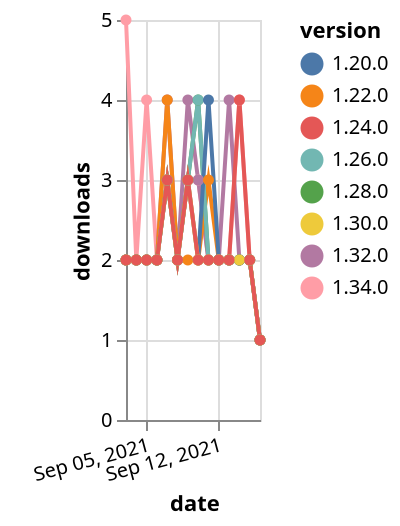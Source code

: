 {"$schema": "https://vega.github.io/schema/vega-lite/v5.json", "description": "A simple bar chart with embedded data.", "data": {"values": [{"date": "2021-09-03", "total": 228, "delta": 5, "version": "1.34.0"}, {"date": "2021-09-04", "total": 230, "delta": 2, "version": "1.34.0"}, {"date": "2021-09-05", "total": 234, "delta": 4, "version": "1.34.0"}, {"date": "2021-09-06", "total": 236, "delta": 2, "version": "1.34.0"}, {"date": "2021-09-07", "total": 239, "delta": 3, "version": "1.34.0"}, {"date": "2021-09-08", "total": 241, "delta": 2, "version": "1.34.0"}, {"date": "2021-09-09", "total": 244, "delta": 3, "version": "1.34.0"}, {"date": "2021-09-10", "total": 247, "delta": 3, "version": "1.34.0"}, {"date": "2021-09-11", "total": 249, "delta": 2, "version": "1.34.0"}, {"date": "2021-09-12", "total": 251, "delta": 2, "version": "1.34.0"}, {"date": "2021-09-13", "total": 253, "delta": 2, "version": "1.34.0"}, {"date": "2021-09-14", "total": 257, "delta": 4, "version": "1.34.0"}, {"date": "2021-09-15", "total": 259, "delta": 2, "version": "1.34.0"}, {"date": "2021-09-16", "total": 260, "delta": 1, "version": "1.34.0"}, {"date": "2021-09-03", "total": 707, "delta": 2, "version": "1.32.0"}, {"date": "2021-09-04", "total": 709, "delta": 2, "version": "1.32.0"}, {"date": "2021-09-05", "total": 711, "delta": 2, "version": "1.32.0"}, {"date": "2021-09-06", "total": 713, "delta": 2, "version": "1.32.0"}, {"date": "2021-09-07", "total": 717, "delta": 4, "version": "1.32.0"}, {"date": "2021-09-08", "total": 719, "delta": 2, "version": "1.32.0"}, {"date": "2021-09-09", "total": 723, "delta": 4, "version": "1.32.0"}, {"date": "2021-09-10", "total": 726, "delta": 3, "version": "1.32.0"}, {"date": "2021-09-11", "total": 728, "delta": 2, "version": "1.32.0"}, {"date": "2021-09-12", "total": 730, "delta": 2, "version": "1.32.0"}, {"date": "2021-09-13", "total": 734, "delta": 4, "version": "1.32.0"}, {"date": "2021-09-14", "total": 736, "delta": 2, "version": "1.32.0"}, {"date": "2021-09-15", "total": 738, "delta": 2, "version": "1.32.0"}, {"date": "2021-09-16", "total": 739, "delta": 1, "version": "1.32.0"}, {"date": "2021-09-03", "total": 2449, "delta": 2, "version": "1.22.0"}, {"date": "2021-09-04", "total": 2451, "delta": 2, "version": "1.22.0"}, {"date": "2021-09-05", "total": 2453, "delta": 2, "version": "1.22.0"}, {"date": "2021-09-06", "total": 2455, "delta": 2, "version": "1.22.0"}, {"date": "2021-09-07", "total": 2459, "delta": 4, "version": "1.22.0"}, {"date": "2021-09-08", "total": 2461, "delta": 2, "version": "1.22.0"}, {"date": "2021-09-09", "total": 2463, "delta": 2, "version": "1.22.0"}, {"date": "2021-09-10", "total": 2465, "delta": 2, "version": "1.22.0"}, {"date": "2021-09-11", "total": 2468, "delta": 3, "version": "1.22.0"}, {"date": "2021-09-12", "total": 2470, "delta": 2, "version": "1.22.0"}, {"date": "2021-09-13", "total": 2472, "delta": 2, "version": "1.22.0"}, {"date": "2021-09-14", "total": 2474, "delta": 2, "version": "1.22.0"}, {"date": "2021-09-15", "total": 2476, "delta": 2, "version": "1.22.0"}, {"date": "2021-09-16", "total": 2477, "delta": 1, "version": "1.22.0"}, {"date": "2021-09-03", "total": 1472, "delta": 2, "version": "1.28.0"}, {"date": "2021-09-04", "total": 1474, "delta": 2, "version": "1.28.0"}, {"date": "2021-09-05", "total": 1476, "delta": 2, "version": "1.28.0"}, {"date": "2021-09-06", "total": 1478, "delta": 2, "version": "1.28.0"}, {"date": "2021-09-07", "total": 1481, "delta": 3, "version": "1.28.0"}, {"date": "2021-09-08", "total": 1483, "delta": 2, "version": "1.28.0"}, {"date": "2021-09-09", "total": 1486, "delta": 3, "version": "1.28.0"}, {"date": "2021-09-10", "total": 1490, "delta": 4, "version": "1.28.0"}, {"date": "2021-09-11", "total": 1492, "delta": 2, "version": "1.28.0"}, {"date": "2021-09-12", "total": 1494, "delta": 2, "version": "1.28.0"}, {"date": "2021-09-13", "total": 1496, "delta": 2, "version": "1.28.0"}, {"date": "2021-09-14", "total": 1498, "delta": 2, "version": "1.28.0"}, {"date": "2021-09-15", "total": 1500, "delta": 2, "version": "1.28.0"}, {"date": "2021-09-16", "total": 1501, "delta": 1, "version": "1.28.0"}, {"date": "2021-09-03", "total": 1674, "delta": 2, "version": "1.26.0"}, {"date": "2021-09-04", "total": 1676, "delta": 2, "version": "1.26.0"}, {"date": "2021-09-05", "total": 1678, "delta": 2, "version": "1.26.0"}, {"date": "2021-09-06", "total": 1680, "delta": 2, "version": "1.26.0"}, {"date": "2021-09-07", "total": 1683, "delta": 3, "version": "1.26.0"}, {"date": "2021-09-08", "total": 1685, "delta": 2, "version": "1.26.0"}, {"date": "2021-09-09", "total": 1688, "delta": 3, "version": "1.26.0"}, {"date": "2021-09-10", "total": 1692, "delta": 4, "version": "1.26.0"}, {"date": "2021-09-11", "total": 1694, "delta": 2, "version": "1.26.0"}, {"date": "2021-09-12", "total": 1696, "delta": 2, "version": "1.26.0"}, {"date": "2021-09-13", "total": 1698, "delta": 2, "version": "1.26.0"}, {"date": "2021-09-14", "total": 1700, "delta": 2, "version": "1.26.0"}, {"date": "2021-09-15", "total": 1702, "delta": 2, "version": "1.26.0"}, {"date": "2021-09-16", "total": 1703, "delta": 1, "version": "1.26.0"}, {"date": "2021-09-03", "total": 2397, "delta": 2, "version": "1.20.0"}, {"date": "2021-09-04", "total": 2399, "delta": 2, "version": "1.20.0"}, {"date": "2021-09-05", "total": 2401, "delta": 2, "version": "1.20.0"}, {"date": "2021-09-06", "total": 2403, "delta": 2, "version": "1.20.0"}, {"date": "2021-09-07", "total": 2406, "delta": 3, "version": "1.20.0"}, {"date": "2021-09-08", "total": 2408, "delta": 2, "version": "1.20.0"}, {"date": "2021-09-09", "total": 2411, "delta": 3, "version": "1.20.0"}, {"date": "2021-09-10", "total": 2413, "delta": 2, "version": "1.20.0"}, {"date": "2021-09-11", "total": 2417, "delta": 4, "version": "1.20.0"}, {"date": "2021-09-12", "total": 2419, "delta": 2, "version": "1.20.0"}, {"date": "2021-09-13", "total": 2421, "delta": 2, "version": "1.20.0"}, {"date": "2021-09-14", "total": 2423, "delta": 2, "version": "1.20.0"}, {"date": "2021-09-15", "total": 2425, "delta": 2, "version": "1.20.0"}, {"date": "2021-09-16", "total": 2426, "delta": 1, "version": "1.20.0"}, {"date": "2021-09-03", "total": 1014, "delta": 2, "version": "1.30.0"}, {"date": "2021-09-04", "total": 1016, "delta": 2, "version": "1.30.0"}, {"date": "2021-09-05", "total": 1018, "delta": 2, "version": "1.30.0"}, {"date": "2021-09-06", "total": 1020, "delta": 2, "version": "1.30.0"}, {"date": "2021-09-07", "total": 1023, "delta": 3, "version": "1.30.0"}, {"date": "2021-09-08", "total": 1025, "delta": 2, "version": "1.30.0"}, {"date": "2021-09-09", "total": 1028, "delta": 3, "version": "1.30.0"}, {"date": "2021-09-10", "total": 1030, "delta": 2, "version": "1.30.0"}, {"date": "2021-09-11", "total": 1032, "delta": 2, "version": "1.30.0"}, {"date": "2021-09-12", "total": 1034, "delta": 2, "version": "1.30.0"}, {"date": "2021-09-13", "total": 1036, "delta": 2, "version": "1.30.0"}, {"date": "2021-09-14", "total": 1038, "delta": 2, "version": "1.30.0"}, {"date": "2021-09-15", "total": 1040, "delta": 2, "version": "1.30.0"}, {"date": "2021-09-16", "total": 1041, "delta": 1, "version": "1.30.0"}, {"date": "2021-09-03", "total": 2070, "delta": 2, "version": "1.24.0"}, {"date": "2021-09-04", "total": 2072, "delta": 2, "version": "1.24.0"}, {"date": "2021-09-05", "total": 2074, "delta": 2, "version": "1.24.0"}, {"date": "2021-09-06", "total": 2076, "delta": 2, "version": "1.24.0"}, {"date": "2021-09-07", "total": 2079, "delta": 3, "version": "1.24.0"}, {"date": "2021-09-08", "total": 2081, "delta": 2, "version": "1.24.0"}, {"date": "2021-09-09", "total": 2084, "delta": 3, "version": "1.24.0"}, {"date": "2021-09-10", "total": 2086, "delta": 2, "version": "1.24.0"}, {"date": "2021-09-11", "total": 2088, "delta": 2, "version": "1.24.0"}, {"date": "2021-09-12", "total": 2090, "delta": 2, "version": "1.24.0"}, {"date": "2021-09-13", "total": 2092, "delta": 2, "version": "1.24.0"}, {"date": "2021-09-14", "total": 2096, "delta": 4, "version": "1.24.0"}, {"date": "2021-09-15", "total": 2098, "delta": 2, "version": "1.24.0"}, {"date": "2021-09-16", "total": 2099, "delta": 1, "version": "1.24.0"}]}, "width": "container", "mark": {"type": "line", "point": {"filled": true}}, "encoding": {"x": {"field": "date", "type": "temporal", "timeUnit": "yearmonthdate", "title": "date", "axis": {"labelAngle": -15}}, "y": {"field": "delta", "type": "quantitative", "title": "downloads"}, "color": {"field": "version", "type": "nominal"}, "tooltip": {"field": "delta"}}}